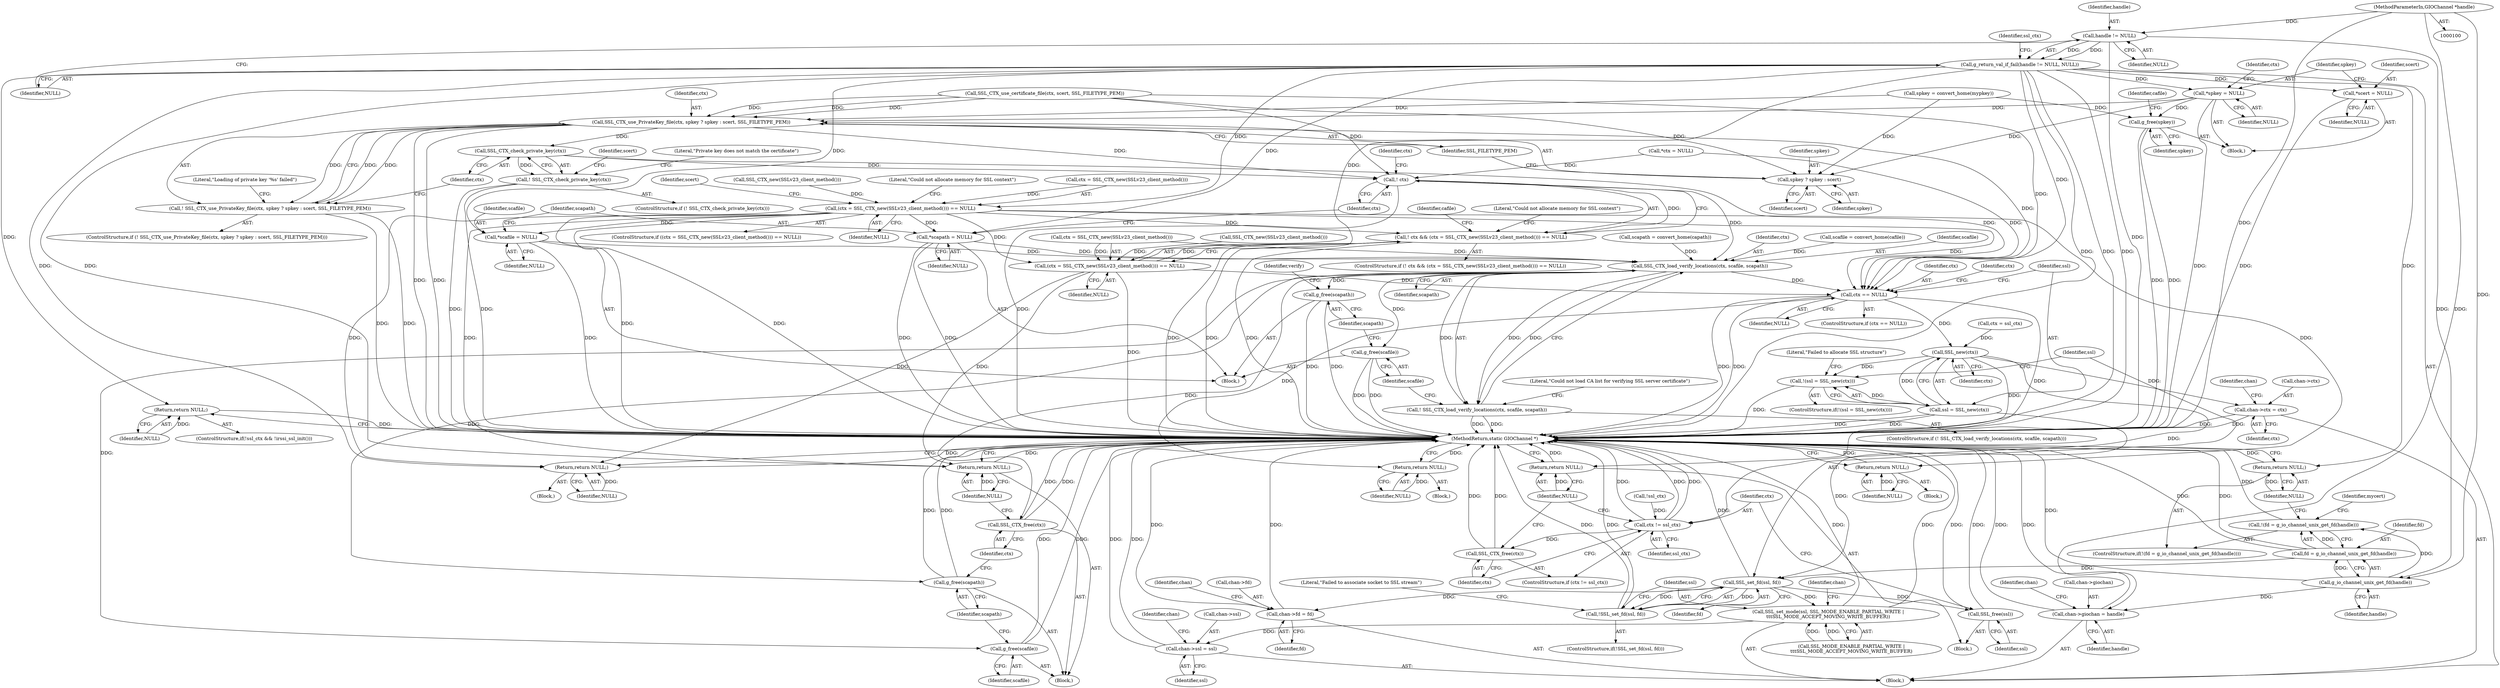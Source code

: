 digraph "0_irssi-proxy_85bbc05b21678e80423815d2ef1dfe26208491ab@pointer" {
"1000101" [label="(MethodParameterIn,GIOChannel *handle)"];
"1000118" [label="(Call,handle != NULL)"];
"1000117" [label="(Call,g_return_val_if_fail(handle != NULL, NULL))"];
"1000128" [label="(Return,return NULL;)"];
"1000136" [label="(Return,return NULL;)"];
"1000145" [label="(Call,*scert = NULL)"];
"1000149" [label="(Call,*spkey = NULL)"];
"1000189" [label="(Call,SSL_CTX_use_PrivateKey_file(ctx, spkey ? spkey : scert, SSL_FILETYPE_PEM))"];
"1000188" [label="(Call,! SSL_CTX_use_PrivateKey_file(ctx, spkey ? spkey : scert, SSL_FILETYPE_PEM))"];
"1000205" [label="(Call,SSL_CTX_check_private_key(ctx))"];
"1000204" [label="(Call,! SSL_CTX_check_private_key(ctx))"];
"1000234" [label="(Call,! ctx)"];
"1000233" [label="(Call,! ctx && (ctx = SSL_CTX_new(SSLv23_client_method())) == NULL)"];
"1000267" [label="(Call,SSL_CTX_load_verify_locations(ctx, scafile, scapath))"];
"1000266" [label="(Call,! SSL_CTX_load_verify_locations(ctx, scafile, scapath))"];
"1000274" [label="(Call,g_free(scafile))"];
"1000276" [label="(Call,g_free(scapath))"];
"1000278" [label="(Call,SSL_CTX_free(ctx))"];
"1000282" [label="(Call,g_free(scafile))"];
"1000284" [label="(Call,g_free(scapath))"];
"1000290" [label="(Call,ctx == NULL)"];
"1000300" [label="(Call,SSL_new(ctx))"];
"1000297" [label="(Call,!(ssl = SSL_new(ctx)))"];
"1000298" [label="(Call,ssl = SSL_new(ctx))"];
"1000309" [label="(Call,SSL_set_fd(ssl, fd))"];
"1000308" [label="(Call,!SSL_set_fd(ssl, fd))"];
"1000315" [label="(Call,SSL_free(ssl))"];
"1000325" [label="(Call,SSL_set_mode(ssl, SSL_MODE_ENABLE_PARTIAL_WRITE |\n\t\t\tSSL_MODE_ACCEPT_MOVING_WRITE_BUFFER))"];
"1000345" [label="(Call,chan->ssl = ssl)"];
"1000335" [label="(Call,chan->fd = fd)"];
"1000318" [label="(Call,ctx != ssl_ctx)"];
"1000321" [label="(Call,SSL_CTX_free(ctx))"];
"1000350" [label="(Call,chan->ctx = ctx)"];
"1000305" [label="(Return,return NULL;)"];
"1000323" [label="(Return,return NULL;)"];
"1000191" [label="(Call,spkey ? spkey : scert)"];
"1000211" [label="(Call,g_free(spkey))"];
"1000153" [label="(Call,(ctx = SSL_CTX_new(SSLv23_client_method())) == NULL)"];
"1000162" [label="(Return,return NULL;)"];
"1000225" [label="(Call,*scafile = NULL)"];
"1000229" [label="(Call,*scapath = NULL)"];
"1000236" [label="(Call,(ctx = SSL_CTX_new(SSLv23_client_method())) == NULL)"];
"1000245" [label="(Return,return NULL;)"];
"1000280" [label="(Return,return NULL;)"];
"1000134" [label="(Call,g_io_channel_unix_get_fd(handle))"];
"1000131" [label="(Call,!(fd = g_io_channel_unix_get_fd(handle)))"];
"1000132" [label="(Call,fd = g_io_channel_unix_get_fd(handle))"];
"1000340" [label="(Call,chan->giochan = handle)"];
"1000241" [label="(Identifier,NULL)"];
"1000231" [label="(Identifier,NULL)"];
"1000269" [label="(Identifier,scafile)"];
"1000229" [label="(Call,*scapath = NULL)"];
"1000114" [label="(Call,*ctx = NULL)"];
"1000321" [label="(Call,SSL_CTX_free(ctx))"];
"1000284" [label="(Call,g_free(scapath))"];
"1000152" [label="(ControlStructure,if ((ctx = SSL_CTX_new(SSLv23_client_method())) == NULL))"];
"1000101" [label="(MethodParameterIn,GIOChannel *handle)"];
"1000314" [label="(Literal,\"Failed to associate socket to SSL stream\")"];
"1000322" [label="(Identifier,ctx)"];
"1000118" [label="(Call,handle != NULL)"];
"1000347" [label="(Identifier,chan)"];
"1000266" [label="(Call,! SSL_CTX_load_verify_locations(ctx, scafile, scapath))"];
"1000147" [label="(Identifier,NULL)"];
"1000163" [label="(Identifier,NULL)"];
"1000108" [label="(Block,)"];
"1000249" [label="(Identifier,cafile)"];
"1000225" [label="(Call,*scafile = NULL)"];
"1000133" [label="(Identifier,fd)"];
"1000344" [label="(Identifier,handle)"];
"1000283" [label="(Identifier,scafile)"];
"1000210" [label="(Identifier,scert)"];
"1000331" [label="(Identifier,chan)"];
"1000278" [label="(Call,SSL_CTX_free(ctx))"];
"1000246" [label="(Identifier,NULL)"];
"1000129" [label="(Identifier,NULL)"];
"1000137" [label="(Identifier,NULL)"];
"1000149" [label="(Call,*spkey = NULL)"];
"1000289" [label="(ControlStructure,if (ctx == NULL))"];
"1000212" [label="(Identifier,spkey)"];
"1000188" [label="(Call,! SSL_CTX_use_PrivateKey_file(ctx, spkey ? spkey : scert, SSL_FILETYPE_PEM))"];
"1000305" [label="(Return,return NULL;)"];
"1000134" [label="(Call,g_io_channel_unix_get_fd(handle))"];
"1000161" [label="(Literal,\"Could not allocate memory for SSL context\")"];
"1000132" [label="(Call,fd = g_io_channel_unix_get_fd(handle))"];
"1000309" [label="(Call,SSL_set_fd(ssl, fd))"];
"1000234" [label="(Call,! ctx)"];
"1000317" [label="(ControlStructure,if (ctx != ssl_ctx))"];
"1000120" [label="(Identifier,NULL)"];
"1000124" [label="(Call,!ssl_ctx)"];
"1000319" [label="(Identifier,ctx)"];
"1000271" [label="(Block,)"];
"1000316" [label="(Identifier,ssl)"];
"1000311" [label="(Identifier,fd)"];
"1000146" [label="(Identifier,scert)"];
"1000292" [label="(Identifier,NULL)"];
"1000275" [label="(Identifier,scafile)"];
"1000394" [label="(MethodReturn,static GIOChannel *)"];
"1000242" [label="(Block,)"];
"1000323" [label="(Return,return NULL;)"];
"1000230" [label="(Identifier,scapath)"];
"1000280" [label="(Return,return NULL;)"];
"1000310" [label="(Identifier,ssl)"];
"1000195" [label="(Identifier,SSL_FILETYPE_PEM)"];
"1000245" [label="(Return,return NULL;)"];
"1000179" [label="(Call,SSL_CTX_use_certificate_file(ctx, scert, SSL_FILETYPE_PEM))"];
"1000227" [label="(Identifier,NULL)"];
"1000125" [label="(Identifier,ssl_ctx)"];
"1000173" [label="(Call,spkey = convert_home(mypkey))"];
"1000325" [label="(Call,SSL_set_mode(ssl, SSL_MODE_ENABLE_PARTIAL_WRITE |\n\t\t\tSSL_MODE_ACCEPT_MOVING_WRITE_BUFFER))"];
"1000128" [label="(Return,return NULL;)"];
"1000205" [label="(Call,SSL_CTX_check_private_key(ctx))"];
"1000203" [label="(ControlStructure,if (! SSL_CTX_check_private_key(ctx)))"];
"1000335" [label="(Call,chan->fd = fd)"];
"1000352" [label="(Identifier,chan)"];
"1000287" [label="(Identifier,verify)"];
"1000226" [label="(Identifier,scafile)"];
"1000244" [label="(Literal,\"Could not allocate memory for SSL context\")"];
"1000131" [label="(Call,!(fd = g_io_channel_unix_get_fd(handle)))"];
"1000190" [label="(Identifier,ctx)"];
"1000261" [label="(Call,scapath = convert_home(capath))"];
"1000162" [label="(Return,return NULL;)"];
"1000304" [label="(Literal,\"Failed to allocate SSL structure\")"];
"1000143" [label="(Block,)"];
"1000302" [label="(Block,)"];
"1000308" [label="(Call,!SSL_set_fd(ssl, fd))"];
"1000130" [label="(ControlStructure,if(!(fd = g_io_channel_unix_get_fd(handle))))"];
"1000216" [label="(Identifier,cafile)"];
"1000285" [label="(Identifier,scapath)"];
"1000291" [label="(Identifier,ctx)"];
"1000238" [label="(Identifier,ctx)"];
"1000277" [label="(Identifier,scapath)"];
"1000117" [label="(Call,g_return_val_if_fail(handle != NULL, NULL))"];
"1000268" [label="(Identifier,ctx)"];
"1000191" [label="(Call,spkey ? spkey : scert)"];
"1000301" [label="(Identifier,ctx)"];
"1000140" [label="(Identifier,mycert)"];
"1000273" [label="(Literal,\"Could not load CA list for verifying SSL server certificate\")"];
"1000345" [label="(Call,chan->ssl = ssl)"];
"1000122" [label="(ControlStructure,if(!ssl_ctx && !irssi_ssl_init()))"];
"1000232" [label="(ControlStructure,if (! ctx && (ctx = SSL_CTX_new(SSLv23_client_method())) == NULL))"];
"1000307" [label="(ControlStructure,if(!SSL_set_fd(ssl, fd)))"];
"1000318" [label="(Call,ctx != ssl_ctx)"];
"1000324" [label="(Identifier,NULL)"];
"1000270" [label="(Identifier,scapath)"];
"1000233" [label="(Call,! ctx && (ctx = SSL_CTX_new(SSLv23_client_method())) == NULL)"];
"1000192" [label="(Identifier,spkey)"];
"1000158" [label="(Identifier,NULL)"];
"1000208" [label="(Literal,\"Private key does not match the certificate\")"];
"1000154" [label="(Call,ctx = SSL_CTX_new(SSLv23_client_method()))"];
"1000315" [label="(Call,SSL_free(ssl))"];
"1000193" [label="(Identifier,spkey)"];
"1000306" [label="(Identifier,NULL)"];
"1000326" [label="(Identifier,ssl)"];
"1000267" [label="(Call,SSL_CTX_load_verify_locations(ctx, scafile, scapath))"];
"1000339" [label="(Identifier,fd)"];
"1000153" [label="(Call,(ctx = SSL_CTX_new(SSLv23_client_method())) == NULL)"];
"1000121" [label="(Identifier,NULL)"];
"1000351" [label="(Call,chan->ctx)"];
"1000265" [label="(ControlStructure,if (! SSL_CTX_load_verify_locations(ctx, scafile, scapath)))"];
"1000155" [label="(Identifier,ctx)"];
"1000341" [label="(Call,chan->giochan)"];
"1000204" [label="(Call,! SSL_CTX_check_private_key(ctx))"];
"1000350" [label="(Call,chan->ctx = ctx)"];
"1000135" [label="(Identifier,handle)"];
"1000239" [label="(Call,SSL_CTX_new(SSLv23_client_method()))"];
"1000189" [label="(Call,SSL_CTX_use_PrivateKey_file(ctx, spkey ? spkey : scert, SSL_FILETYPE_PEM))"];
"1000297" [label="(Call,!(ssl = SSL_new(ctx)))"];
"1000298" [label="(Call,ssl = SSL_new(ctx))"];
"1000290" [label="(Call,ctx == NULL)"];
"1000349" [label="(Identifier,ssl)"];
"1000300" [label="(Call,SSL_new(ctx))"];
"1000346" [label="(Call,chan->ssl)"];
"1000197" [label="(Literal,\"Loading of private key '%s' failed\")"];
"1000281" [label="(Identifier,NULL)"];
"1000165" [label="(Identifier,scert)"];
"1000276" [label="(Call,g_free(scapath))"];
"1000357" [label="(Identifier,chan)"];
"1000299" [label="(Identifier,ssl)"];
"1000223" [label="(Block,)"];
"1000237" [label="(Call,ctx = SSL_CTX_new(SSLv23_client_method()))"];
"1000296" [label="(ControlStructure,if(!(ssl = SSL_new(ctx))))"];
"1000235" [label="(Identifier,ctx)"];
"1000274" [label="(Call,g_free(scafile))"];
"1000194" [label="(Identifier,scert)"];
"1000293" [label="(Call,ctx = ssl_ctx)"];
"1000327" [label="(Call,SSL_MODE_ENABLE_PARTIAL_WRITE |\n\t\t\tSSL_MODE_ACCEPT_MOVING_WRITE_BUFFER)"];
"1000206" [label="(Identifier,ctx)"];
"1000187" [label="(ControlStructure,if (! SSL_CTX_use_PrivateKey_file(ctx, spkey ? spkey : scert, SSL_FILETYPE_PEM)))"];
"1000336" [label="(Call,chan->fd)"];
"1000252" [label="(Call,scafile = convert_home(cafile))"];
"1000279" [label="(Identifier,ctx)"];
"1000354" [label="(Identifier,ctx)"];
"1000294" [label="(Identifier,ctx)"];
"1000151" [label="(Identifier,NULL)"];
"1000342" [label="(Identifier,chan)"];
"1000150" [label="(Identifier,spkey)"];
"1000136" [label="(Return,return NULL;)"];
"1000236" [label="(Call,(ctx = SSL_CTX_new(SSLv23_client_method())) == NULL)"];
"1000312" [label="(Block,)"];
"1000340" [label="(Call,chan->giochan = handle)"];
"1000282" [label="(Call,g_free(scafile))"];
"1000156" [label="(Call,SSL_CTX_new(SSLv23_client_method()))"];
"1000320" [label="(Identifier,ssl_ctx)"];
"1000159" [label="(Block,)"];
"1000119" [label="(Identifier,handle)"];
"1000211" [label="(Call,g_free(spkey))"];
"1000145" [label="(Call,*scert = NULL)"];
"1000101" -> "1000100"  [label="AST: "];
"1000101" -> "1000394"  [label="DDG: "];
"1000101" -> "1000118"  [label="DDG: "];
"1000101" -> "1000134"  [label="DDG: "];
"1000101" -> "1000340"  [label="DDG: "];
"1000118" -> "1000117"  [label="AST: "];
"1000118" -> "1000120"  [label="CFG: "];
"1000119" -> "1000118"  [label="AST: "];
"1000120" -> "1000118"  [label="AST: "];
"1000121" -> "1000118"  [label="CFG: "];
"1000118" -> "1000394"  [label="DDG: "];
"1000118" -> "1000117"  [label="DDG: "];
"1000118" -> "1000117"  [label="DDG: "];
"1000118" -> "1000134"  [label="DDG: "];
"1000117" -> "1000108"  [label="AST: "];
"1000117" -> "1000121"  [label="CFG: "];
"1000121" -> "1000117"  [label="AST: "];
"1000125" -> "1000117"  [label="CFG: "];
"1000117" -> "1000394"  [label="DDG: "];
"1000117" -> "1000394"  [label="DDG: "];
"1000117" -> "1000394"  [label="DDG: "];
"1000117" -> "1000128"  [label="DDG: "];
"1000117" -> "1000136"  [label="DDG: "];
"1000117" -> "1000145"  [label="DDG: "];
"1000117" -> "1000149"  [label="DDG: "];
"1000117" -> "1000153"  [label="DDG: "];
"1000117" -> "1000225"  [label="DDG: "];
"1000117" -> "1000229"  [label="DDG: "];
"1000117" -> "1000236"  [label="DDG: "];
"1000117" -> "1000245"  [label="DDG: "];
"1000117" -> "1000280"  [label="DDG: "];
"1000117" -> "1000290"  [label="DDG: "];
"1000128" -> "1000122"  [label="AST: "];
"1000128" -> "1000129"  [label="CFG: "];
"1000129" -> "1000128"  [label="AST: "];
"1000394" -> "1000128"  [label="CFG: "];
"1000128" -> "1000394"  [label="DDG: "];
"1000129" -> "1000128"  [label="DDG: "];
"1000136" -> "1000130"  [label="AST: "];
"1000136" -> "1000137"  [label="CFG: "];
"1000137" -> "1000136"  [label="AST: "];
"1000394" -> "1000136"  [label="CFG: "];
"1000136" -> "1000394"  [label="DDG: "];
"1000137" -> "1000136"  [label="DDG: "];
"1000145" -> "1000143"  [label="AST: "];
"1000145" -> "1000147"  [label="CFG: "];
"1000146" -> "1000145"  [label="AST: "];
"1000147" -> "1000145"  [label="AST: "];
"1000150" -> "1000145"  [label="CFG: "];
"1000145" -> "1000394"  [label="DDG: "];
"1000149" -> "1000143"  [label="AST: "];
"1000149" -> "1000151"  [label="CFG: "];
"1000150" -> "1000149"  [label="AST: "];
"1000151" -> "1000149"  [label="AST: "];
"1000155" -> "1000149"  [label="CFG: "];
"1000149" -> "1000394"  [label="DDG: "];
"1000149" -> "1000189"  [label="DDG: "];
"1000149" -> "1000191"  [label="DDG: "];
"1000149" -> "1000211"  [label="DDG: "];
"1000189" -> "1000188"  [label="AST: "];
"1000189" -> "1000195"  [label="CFG: "];
"1000190" -> "1000189"  [label="AST: "];
"1000191" -> "1000189"  [label="AST: "];
"1000195" -> "1000189"  [label="AST: "];
"1000188" -> "1000189"  [label="CFG: "];
"1000189" -> "1000394"  [label="DDG: "];
"1000189" -> "1000394"  [label="DDG: "];
"1000189" -> "1000188"  [label="DDG: "];
"1000189" -> "1000188"  [label="DDG: "];
"1000189" -> "1000188"  [label="DDG: "];
"1000179" -> "1000189"  [label="DDG: "];
"1000179" -> "1000189"  [label="DDG: "];
"1000179" -> "1000189"  [label="DDG: "];
"1000173" -> "1000189"  [label="DDG: "];
"1000189" -> "1000205"  [label="DDG: "];
"1000189" -> "1000234"  [label="DDG: "];
"1000189" -> "1000290"  [label="DDG: "];
"1000188" -> "1000187"  [label="AST: "];
"1000197" -> "1000188"  [label="CFG: "];
"1000206" -> "1000188"  [label="CFG: "];
"1000188" -> "1000394"  [label="DDG: "];
"1000188" -> "1000394"  [label="DDG: "];
"1000205" -> "1000204"  [label="AST: "];
"1000205" -> "1000206"  [label="CFG: "];
"1000206" -> "1000205"  [label="AST: "];
"1000204" -> "1000205"  [label="CFG: "];
"1000205" -> "1000204"  [label="DDG: "];
"1000205" -> "1000234"  [label="DDG: "];
"1000205" -> "1000290"  [label="DDG: "];
"1000204" -> "1000203"  [label="AST: "];
"1000208" -> "1000204"  [label="CFG: "];
"1000210" -> "1000204"  [label="CFG: "];
"1000204" -> "1000394"  [label="DDG: "];
"1000204" -> "1000394"  [label="DDG: "];
"1000234" -> "1000233"  [label="AST: "];
"1000234" -> "1000235"  [label="CFG: "];
"1000235" -> "1000234"  [label="AST: "];
"1000238" -> "1000234"  [label="CFG: "];
"1000233" -> "1000234"  [label="CFG: "];
"1000234" -> "1000394"  [label="DDG: "];
"1000234" -> "1000233"  [label="DDG: "];
"1000114" -> "1000234"  [label="DDG: "];
"1000179" -> "1000234"  [label="DDG: "];
"1000234" -> "1000267"  [label="DDG: "];
"1000233" -> "1000232"  [label="AST: "];
"1000233" -> "1000236"  [label="CFG: "];
"1000236" -> "1000233"  [label="AST: "];
"1000244" -> "1000233"  [label="CFG: "];
"1000249" -> "1000233"  [label="CFG: "];
"1000233" -> "1000394"  [label="DDG: "];
"1000233" -> "1000394"  [label="DDG: "];
"1000233" -> "1000394"  [label="DDG: "];
"1000153" -> "1000233"  [label="DDG: "];
"1000236" -> "1000233"  [label="DDG: "];
"1000267" -> "1000266"  [label="AST: "];
"1000267" -> "1000270"  [label="CFG: "];
"1000268" -> "1000267"  [label="AST: "];
"1000269" -> "1000267"  [label="AST: "];
"1000270" -> "1000267"  [label="AST: "];
"1000266" -> "1000267"  [label="CFG: "];
"1000267" -> "1000266"  [label="DDG: "];
"1000267" -> "1000266"  [label="DDG: "];
"1000267" -> "1000266"  [label="DDG: "];
"1000237" -> "1000267"  [label="DDG: "];
"1000252" -> "1000267"  [label="DDG: "];
"1000225" -> "1000267"  [label="DDG: "];
"1000261" -> "1000267"  [label="DDG: "];
"1000229" -> "1000267"  [label="DDG: "];
"1000267" -> "1000274"  [label="DDG: "];
"1000267" -> "1000276"  [label="DDG: "];
"1000267" -> "1000278"  [label="DDG: "];
"1000267" -> "1000282"  [label="DDG: "];
"1000267" -> "1000284"  [label="DDG: "];
"1000267" -> "1000290"  [label="DDG: "];
"1000266" -> "1000265"  [label="AST: "];
"1000273" -> "1000266"  [label="CFG: "];
"1000283" -> "1000266"  [label="CFG: "];
"1000266" -> "1000394"  [label="DDG: "];
"1000266" -> "1000394"  [label="DDG: "];
"1000274" -> "1000271"  [label="AST: "];
"1000274" -> "1000275"  [label="CFG: "];
"1000275" -> "1000274"  [label="AST: "];
"1000277" -> "1000274"  [label="CFG: "];
"1000274" -> "1000394"  [label="DDG: "];
"1000274" -> "1000394"  [label="DDG: "];
"1000276" -> "1000271"  [label="AST: "];
"1000276" -> "1000277"  [label="CFG: "];
"1000277" -> "1000276"  [label="AST: "];
"1000279" -> "1000276"  [label="CFG: "];
"1000276" -> "1000394"  [label="DDG: "];
"1000276" -> "1000394"  [label="DDG: "];
"1000278" -> "1000271"  [label="AST: "];
"1000278" -> "1000279"  [label="CFG: "];
"1000279" -> "1000278"  [label="AST: "];
"1000281" -> "1000278"  [label="CFG: "];
"1000278" -> "1000394"  [label="DDG: "];
"1000278" -> "1000394"  [label="DDG: "];
"1000282" -> "1000223"  [label="AST: "];
"1000282" -> "1000283"  [label="CFG: "];
"1000283" -> "1000282"  [label="AST: "];
"1000285" -> "1000282"  [label="CFG: "];
"1000282" -> "1000394"  [label="DDG: "];
"1000282" -> "1000394"  [label="DDG: "];
"1000284" -> "1000223"  [label="AST: "];
"1000284" -> "1000285"  [label="CFG: "];
"1000285" -> "1000284"  [label="AST: "];
"1000287" -> "1000284"  [label="CFG: "];
"1000284" -> "1000394"  [label="DDG: "];
"1000284" -> "1000394"  [label="DDG: "];
"1000290" -> "1000289"  [label="AST: "];
"1000290" -> "1000292"  [label="CFG: "];
"1000291" -> "1000290"  [label="AST: "];
"1000292" -> "1000290"  [label="AST: "];
"1000294" -> "1000290"  [label="CFG: "];
"1000299" -> "1000290"  [label="CFG: "];
"1000290" -> "1000394"  [label="DDG: "];
"1000290" -> "1000394"  [label="DDG: "];
"1000114" -> "1000290"  [label="DDG: "];
"1000179" -> "1000290"  [label="DDG: "];
"1000153" -> "1000290"  [label="DDG: "];
"1000236" -> "1000290"  [label="DDG: "];
"1000290" -> "1000300"  [label="DDG: "];
"1000290" -> "1000305"  [label="DDG: "];
"1000290" -> "1000323"  [label="DDG: "];
"1000300" -> "1000298"  [label="AST: "];
"1000300" -> "1000301"  [label="CFG: "];
"1000301" -> "1000300"  [label="AST: "];
"1000298" -> "1000300"  [label="CFG: "];
"1000300" -> "1000394"  [label="DDG: "];
"1000300" -> "1000297"  [label="DDG: "];
"1000300" -> "1000298"  [label="DDG: "];
"1000293" -> "1000300"  [label="DDG: "];
"1000300" -> "1000318"  [label="DDG: "];
"1000300" -> "1000350"  [label="DDG: "];
"1000297" -> "1000296"  [label="AST: "];
"1000297" -> "1000298"  [label="CFG: "];
"1000298" -> "1000297"  [label="AST: "];
"1000304" -> "1000297"  [label="CFG: "];
"1000310" -> "1000297"  [label="CFG: "];
"1000297" -> "1000394"  [label="DDG: "];
"1000298" -> "1000297"  [label="DDG: "];
"1000299" -> "1000298"  [label="AST: "];
"1000298" -> "1000394"  [label="DDG: "];
"1000298" -> "1000394"  [label="DDG: "];
"1000298" -> "1000309"  [label="DDG: "];
"1000309" -> "1000308"  [label="AST: "];
"1000309" -> "1000311"  [label="CFG: "];
"1000310" -> "1000309"  [label="AST: "];
"1000311" -> "1000309"  [label="AST: "];
"1000308" -> "1000309"  [label="CFG: "];
"1000309" -> "1000394"  [label="DDG: "];
"1000309" -> "1000308"  [label="DDG: "];
"1000309" -> "1000308"  [label="DDG: "];
"1000132" -> "1000309"  [label="DDG: "];
"1000309" -> "1000315"  [label="DDG: "];
"1000309" -> "1000325"  [label="DDG: "];
"1000309" -> "1000335"  [label="DDG: "];
"1000308" -> "1000307"  [label="AST: "];
"1000314" -> "1000308"  [label="CFG: "];
"1000326" -> "1000308"  [label="CFG: "];
"1000308" -> "1000394"  [label="DDG: "];
"1000308" -> "1000394"  [label="DDG: "];
"1000315" -> "1000312"  [label="AST: "];
"1000315" -> "1000316"  [label="CFG: "];
"1000316" -> "1000315"  [label="AST: "];
"1000319" -> "1000315"  [label="CFG: "];
"1000315" -> "1000394"  [label="DDG: "];
"1000315" -> "1000394"  [label="DDG: "];
"1000325" -> "1000108"  [label="AST: "];
"1000325" -> "1000327"  [label="CFG: "];
"1000326" -> "1000325"  [label="AST: "];
"1000327" -> "1000325"  [label="AST: "];
"1000331" -> "1000325"  [label="CFG: "];
"1000325" -> "1000394"  [label="DDG: "];
"1000325" -> "1000394"  [label="DDG: "];
"1000327" -> "1000325"  [label="DDG: "];
"1000327" -> "1000325"  [label="DDG: "];
"1000325" -> "1000345"  [label="DDG: "];
"1000345" -> "1000108"  [label="AST: "];
"1000345" -> "1000349"  [label="CFG: "];
"1000346" -> "1000345"  [label="AST: "];
"1000349" -> "1000345"  [label="AST: "];
"1000352" -> "1000345"  [label="CFG: "];
"1000345" -> "1000394"  [label="DDG: "];
"1000345" -> "1000394"  [label="DDG: "];
"1000335" -> "1000108"  [label="AST: "];
"1000335" -> "1000339"  [label="CFG: "];
"1000336" -> "1000335"  [label="AST: "];
"1000339" -> "1000335"  [label="AST: "];
"1000342" -> "1000335"  [label="CFG: "];
"1000335" -> "1000394"  [label="DDG: "];
"1000335" -> "1000394"  [label="DDG: "];
"1000318" -> "1000317"  [label="AST: "];
"1000318" -> "1000320"  [label="CFG: "];
"1000319" -> "1000318"  [label="AST: "];
"1000320" -> "1000318"  [label="AST: "];
"1000322" -> "1000318"  [label="CFG: "];
"1000324" -> "1000318"  [label="CFG: "];
"1000318" -> "1000394"  [label="DDG: "];
"1000318" -> "1000394"  [label="DDG: "];
"1000318" -> "1000394"  [label="DDG: "];
"1000124" -> "1000318"  [label="DDG: "];
"1000318" -> "1000321"  [label="DDG: "];
"1000321" -> "1000317"  [label="AST: "];
"1000321" -> "1000322"  [label="CFG: "];
"1000322" -> "1000321"  [label="AST: "];
"1000324" -> "1000321"  [label="CFG: "];
"1000321" -> "1000394"  [label="DDG: "];
"1000321" -> "1000394"  [label="DDG: "];
"1000350" -> "1000108"  [label="AST: "];
"1000350" -> "1000354"  [label="CFG: "];
"1000351" -> "1000350"  [label="AST: "];
"1000354" -> "1000350"  [label="AST: "];
"1000357" -> "1000350"  [label="CFG: "];
"1000350" -> "1000394"  [label="DDG: "];
"1000350" -> "1000394"  [label="DDG: "];
"1000305" -> "1000302"  [label="AST: "];
"1000305" -> "1000306"  [label="CFG: "];
"1000306" -> "1000305"  [label="AST: "];
"1000394" -> "1000305"  [label="CFG: "];
"1000305" -> "1000394"  [label="DDG: "];
"1000306" -> "1000305"  [label="DDG: "];
"1000323" -> "1000312"  [label="AST: "];
"1000323" -> "1000324"  [label="CFG: "];
"1000324" -> "1000323"  [label="AST: "];
"1000394" -> "1000323"  [label="CFG: "];
"1000323" -> "1000394"  [label="DDG: "];
"1000324" -> "1000323"  [label="DDG: "];
"1000191" -> "1000193"  [label="CFG: "];
"1000191" -> "1000194"  [label="CFG: "];
"1000192" -> "1000191"  [label="AST: "];
"1000193" -> "1000191"  [label="AST: "];
"1000194" -> "1000191"  [label="AST: "];
"1000195" -> "1000191"  [label="CFG: "];
"1000173" -> "1000191"  [label="DDG: "];
"1000179" -> "1000191"  [label="DDG: "];
"1000211" -> "1000143"  [label="AST: "];
"1000211" -> "1000212"  [label="CFG: "];
"1000212" -> "1000211"  [label="AST: "];
"1000216" -> "1000211"  [label="CFG: "];
"1000211" -> "1000394"  [label="DDG: "];
"1000211" -> "1000394"  [label="DDG: "];
"1000173" -> "1000211"  [label="DDG: "];
"1000153" -> "1000152"  [label="AST: "];
"1000153" -> "1000158"  [label="CFG: "];
"1000154" -> "1000153"  [label="AST: "];
"1000158" -> "1000153"  [label="AST: "];
"1000161" -> "1000153"  [label="CFG: "];
"1000165" -> "1000153"  [label="CFG: "];
"1000153" -> "1000394"  [label="DDG: "];
"1000153" -> "1000394"  [label="DDG: "];
"1000154" -> "1000153"  [label="DDG: "];
"1000156" -> "1000153"  [label="DDG: "];
"1000153" -> "1000162"  [label="DDG: "];
"1000153" -> "1000225"  [label="DDG: "];
"1000153" -> "1000229"  [label="DDG: "];
"1000153" -> "1000236"  [label="DDG: "];
"1000153" -> "1000245"  [label="DDG: "];
"1000153" -> "1000280"  [label="DDG: "];
"1000162" -> "1000159"  [label="AST: "];
"1000162" -> "1000163"  [label="CFG: "];
"1000163" -> "1000162"  [label="AST: "];
"1000394" -> "1000162"  [label="CFG: "];
"1000162" -> "1000394"  [label="DDG: "];
"1000163" -> "1000162"  [label="DDG: "];
"1000225" -> "1000223"  [label="AST: "];
"1000225" -> "1000227"  [label="CFG: "];
"1000226" -> "1000225"  [label="AST: "];
"1000227" -> "1000225"  [label="AST: "];
"1000230" -> "1000225"  [label="CFG: "];
"1000225" -> "1000394"  [label="DDG: "];
"1000229" -> "1000223"  [label="AST: "];
"1000229" -> "1000231"  [label="CFG: "];
"1000230" -> "1000229"  [label="AST: "];
"1000231" -> "1000229"  [label="AST: "];
"1000235" -> "1000229"  [label="CFG: "];
"1000229" -> "1000394"  [label="DDG: "];
"1000229" -> "1000394"  [label="DDG: "];
"1000236" -> "1000241"  [label="CFG: "];
"1000237" -> "1000236"  [label="AST: "];
"1000241" -> "1000236"  [label="AST: "];
"1000236" -> "1000394"  [label="DDG: "];
"1000237" -> "1000236"  [label="DDG: "];
"1000239" -> "1000236"  [label="DDG: "];
"1000236" -> "1000245"  [label="DDG: "];
"1000236" -> "1000280"  [label="DDG: "];
"1000245" -> "1000242"  [label="AST: "];
"1000245" -> "1000246"  [label="CFG: "];
"1000246" -> "1000245"  [label="AST: "];
"1000394" -> "1000245"  [label="CFG: "];
"1000245" -> "1000394"  [label="DDG: "];
"1000246" -> "1000245"  [label="DDG: "];
"1000280" -> "1000271"  [label="AST: "];
"1000280" -> "1000281"  [label="CFG: "];
"1000281" -> "1000280"  [label="AST: "];
"1000394" -> "1000280"  [label="CFG: "];
"1000280" -> "1000394"  [label="DDG: "];
"1000281" -> "1000280"  [label="DDG: "];
"1000134" -> "1000132"  [label="AST: "];
"1000134" -> "1000135"  [label="CFG: "];
"1000135" -> "1000134"  [label="AST: "];
"1000132" -> "1000134"  [label="CFG: "];
"1000134" -> "1000394"  [label="DDG: "];
"1000134" -> "1000131"  [label="DDG: "];
"1000134" -> "1000132"  [label="DDG: "];
"1000134" -> "1000340"  [label="DDG: "];
"1000131" -> "1000130"  [label="AST: "];
"1000131" -> "1000132"  [label="CFG: "];
"1000132" -> "1000131"  [label="AST: "];
"1000137" -> "1000131"  [label="CFG: "];
"1000140" -> "1000131"  [label="CFG: "];
"1000131" -> "1000394"  [label="DDG: "];
"1000132" -> "1000131"  [label="DDG: "];
"1000133" -> "1000132"  [label="AST: "];
"1000132" -> "1000394"  [label="DDG: "];
"1000132" -> "1000394"  [label="DDG: "];
"1000340" -> "1000108"  [label="AST: "];
"1000340" -> "1000344"  [label="CFG: "];
"1000341" -> "1000340"  [label="AST: "];
"1000344" -> "1000340"  [label="AST: "];
"1000347" -> "1000340"  [label="CFG: "];
"1000340" -> "1000394"  [label="DDG: "];
"1000340" -> "1000394"  [label="DDG: "];
}

